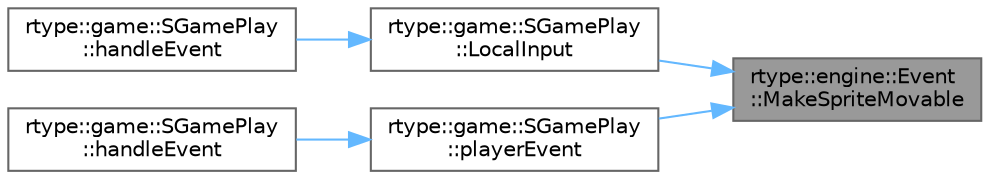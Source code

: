 digraph "rtype::engine::Event::MakeSpriteMovable"
{
 // LATEX_PDF_SIZE
  bgcolor="transparent";
  edge [fontname=Helvetica,fontsize=10,labelfontname=Helvetica,labelfontsize=10];
  node [fontname=Helvetica,fontsize=10,shape=box,height=0.2,width=0.4];
  rankdir="RL";
  Node1 [label="rtype::engine::Event\l::MakeSpriteMovable",height=0.2,width=0.4,color="gray40", fillcolor="grey60", style="filled", fontcolor="black",tooltip="Function to make an sprite movable."];
  Node1 -> Node2 [dir="back",color="steelblue1",style="solid"];
  Node2 [label="rtype::game::SGamePlay\l::LocalInput",height=0.2,width=0.4,color="grey40", fillcolor="white", style="filled",URL="$classrtype_1_1game_1_1SGamePlay.html#a0a73ef31be41ff4af9cab9d2850d6cf4",tooltip="Get the Input."];
  Node2 -> Node3 [dir="back",color="steelblue1",style="solid"];
  Node3 [label="rtype::game::SGamePlay\l::handleEvent",height=0.2,width=0.4,color="grey40", fillcolor="white", style="filled",URL="$classrtype_1_1game_1_1SGamePlay.html#a59cd95121c1bc67b23157f2fe1529331",tooltip="Handle the event."];
  Node1 -> Node4 [dir="back",color="steelblue1",style="solid"];
  Node4 [label="rtype::game::SGamePlay\l::playerEvent",height=0.2,width=0.4,color="grey40", fillcolor="white", style="filled",URL="$classrtype_1_1game_1_1SGamePlay.html#a3103c94497c54e5723275d96edc4168d",tooltip=" "];
  Node4 -> Node5 [dir="back",color="steelblue1",style="solid"];
  Node5 [label="rtype::game::SGamePlay\l::handleEvent",height=0.2,width=0.4,color="grey40", fillcolor="white", style="filled",URL="$classrtype_1_1game_1_1SGamePlay.html#a221313b876696334d7f371a9ace54ad5",tooltip="Handle the event."];
}

